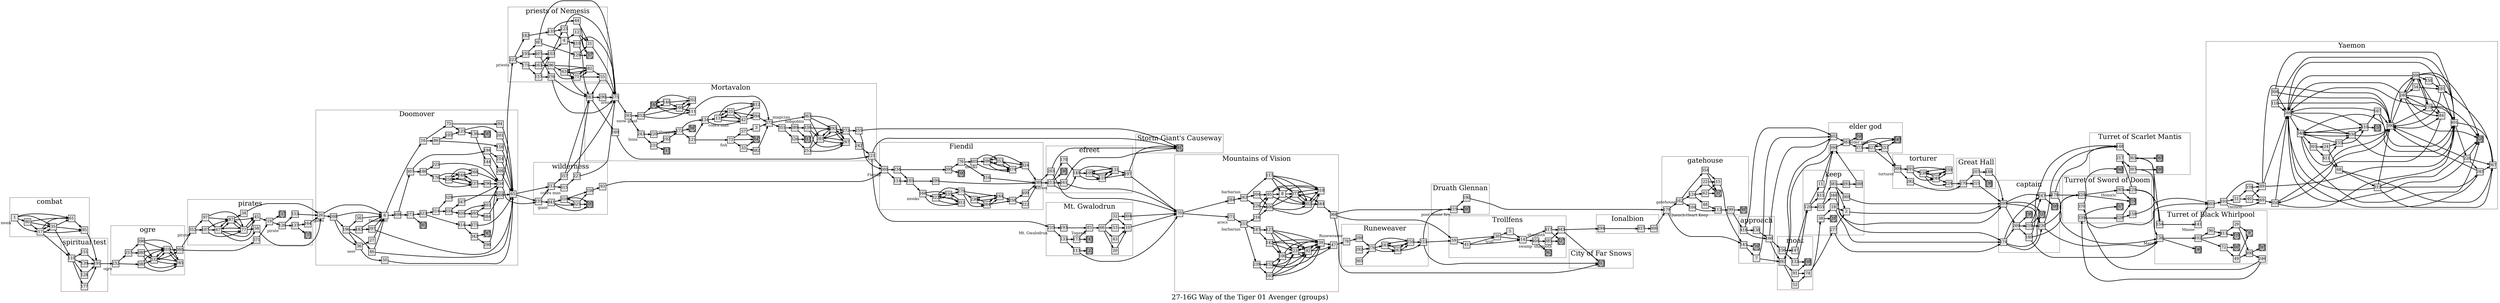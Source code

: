 digraph g{
  graph [ label="27-16G Way of the Tiger 01 Avenger (groups)" rankdir=LR, ordering=out, fontsize=36, nodesep="0.35", ranksep="0.45"];
  node  [shape=rect, penwidth=2, fontsize=20, style=filled, fillcolor=grey90, margin="0,0", labelfloat=true, regular=true, fixedsize=true];
  edge  [labelfloat=true, penwidth=3, fontsize=12];
  // ---;
  // group  : Katz;
  // id     : 27-16;
  // gbid   : 2970;
  // series : Way of the Tiger;
  // title  : Avenger!;
  // author : Mark Smith & Jamie Thomson;
  // credit:;
  // - name : Jeremy Douglass;
  // role : encoder;
  // date : 2018-04-27;
  // render:;
  // - name   : small;
  // styles : gvStyles-small.txt;
  // engine : dot;
  // comment: >;
  // Contains 419 nodes, not 420. Node 356 is missing.;
  // Originally based on the ropable.com JSON encoding.;
  // Simplified and corrected to align with print edition.;
  
  // Notes on skill usage (based on JSON data):;
  // x19 Poison Needles;
  // x14 Acrobatics;
  // x14 Climbing;
  // x5 Escapology;
  // x5 Immunity to Poisons;
  // x3 Arrow Cutting;
  // x3 Feigning Death;
  // x3 Picking Locks;
  
  // Contains groups layouts encoding.;
  // This is the first / test edger file for group layout.;
  
  // ---;
  
  // From | To;
  
  // node labels;
  
  1	[ xlabel="monk" ];
  232	[ xlabel="ogre" ];
  352	[ xlabel="pirate" ];
  126	[ xlabel="pirate" ];
  26	[ xlabel="gates" ];
  36	[ xlabel="seer" ];
  6	[ xlabel="Doomover" ];
  341	[ xlabel="giant" ];
  260	[ xlabel="Fiendil" ];
  168	[ xlabel="monks" ];
  213	[ xlabel="efreet" ];
  405	[ xlabel="monks" ];
  223	[ xlabel="priests" ];
  275	[ xlabel="arena" ];
  315	[ xlabel="cobra man" ];
  252	[ xlabel="snow giant" ];
  243	[ xlabel="lions" ];
  134	[ xlabel="cobra man" ];
  172	[ xlabel="shaggoth" ];
  372	[ xlabel="magician" ];
  73	[ xlabel="fish" ];
  363	[ xlabel="hobgoblin" ];
  210	[ xlabel="Mt. Gwalodrun" ];
  83	[ xlabel="Togawa" ];
  271	[ xlabel="arocs" ];
  262	[ xlabel="barbarian" ];
  251	[ xlabel="barbarian" ];
  78	[ xlabel="Runeweaver" ];
  219	[ xlabel="poor-house fire" ];
  30	[ xlabel="troll" ];
  404	[ xlabel="swamp" ];
  385	[ xlabel="shaggoth" ];
  417	[ xlabel="shaggoth" ];
  179	[ xlabel="Quench-Heart Keep" ];
  162	[ xlabel="gatehouse" ];
  383	[ xlabel="elder god" ];
  309	[ xlabel="torturer" ];
  
  265	[ xlabel="Honoric" ];
  141	[ xlabel="Manse" ];
  130	[ xlabel="Manse" ];
  
  101	[ xlabel="Yaemon" ];
  
  // paths;
  
  1 -> 17;
  1 -> 35;
  1 -> 61;
  1 -> 80;
  2 -> 399;
  3 -> 372;
  4 -> 419;
  4 -> 12;
  5 -> 14;
  6 -> 16;
  6 -> 408;
  7 -> 392;
  7 -> 402;
  8 -> 377;
  8 -> 302;
  8 -> 318;
  9	[ xlabel="E", shape=Msquare, fontsize=20, fillcolor=grey70, xlabel="" ];	// death
  10 -> 70;
  11 -> 398;
  12 -> 21;
  12 -> 37;
  13 -> 25;
  13 -> 42;
  13 -> 412;	// error_JSON_ommitted
  14 -> 417;
  14 -> 404;
  15 -> 145;
  16 -> 75;
  16 -> 86;
  17 -> 35;
  17 -> 61;
  18 -> 174;
  18 -> 2;
  19 -> 126;
  19 -> 115;
  20 -> 10;
  21 -> 275;
  22 -> 31;
  22 -> 15;
  23 -> 92;
  23 -> 39;
  24 -> 155;
  24 -> 68;
  25 -> 42;
  25 -> 13;
  25 -> 412;	// error_JSON_ommitted
  26 -> 6;
  26 -> 208;
  27 -> 6;
  28	[ xlabel="E", shape=Msquare, fontsize=20, fillcolor=grey70, xlabel="" ];	// death
  29 -> 400;
  29 -> 9;
  30 -> 5;
  30 -> 14;
  31	[ xlabel="E", shape=Msquare, fontsize=20, fillcolor=grey70, xlabel="" ];	// death
  32 -> 10;
  32 -> 304;
  33 -> 382;
  33 -> 64;
  34 -> 26;
  35 -> 17;
  35 -> 61;
  36 -> 50;
  36 -> 27;
  37	[ xlabel="E", shape=Msquare, fontsize=20, fillcolor=grey70, xlabel="" ];	// death
  38 -> 18;
  38 -> 28;
  39 -> 92;
  39 -> 23;
  40 -> 69;
  40 -> 89;
  41 -> 14;
  41 -> 30;
  42 -> 25;
  42 -> 13;
  42 -> 412;	// error_JSON_ommitted
  43 -> 10;
  44 -> 21;
  44 -> 37;
  45 -> 19;
  46 -> 6;
  46 -> 65;
  47 -> 78;
  48 -> 112;
  49 -> 400;
  49 -> 9;
  50 -> 65;
  51 -> 40;
  51 -> 378;
  52 -> 74;
  53 -> 10;
  54 -> 181;
  55 -> 283;
  55 -> 275;
  56 -> 6;
  57 -> 3;
  57 -> 64;
  58 -> 26;
  59 -> 41;
  59 -> 30;
  60	[ xlabel="E", shape=Msquare, fontsize=20, fillcolor=grey70, xlabel="" ];	// death
  61 -> 95;
  62 -> 31;
  62 -> 15;
  63 -> 71;
  63 -> 82;
  64	[ xlabel="E", shape=Msquare, fontsize=20, fillcolor=grey70, xlabel="" ];	// death
  65 -> 212;
  65 -> 235;
  66 -> 20;
  66 -> 32;
  66 -> 43;
  66 -> 53;
  67 -> 87;
  67 -> 77;
  68 -> 367;
  68 -> 319;
  69 -> 350;
  70 -> 271;
  70 -> 284;
  71 -> 82;
  71 -> 63;
  72 -> 60;
  72 -> 49;
  73 -> 57;
  73 -> 33;
  73 -> 64;
  74 -> 277;
  74 -> 38;
  75 -> 94;
  75 -> 125;
  76 -> 405;
  76 -> 416;
  77 -> 87;
  77 -> 67;
  77 -> 45;
  78 -> 288;
  79	[ xlabel="E", shape=Msquare, fontsize=20, fillcolor=grey70, xlabel="" ];	// death
  80 -> 17;
  80 -> 35;
  80 -> 61;
  81	[ xlabel="E", shape=Msquare, fontsize=20, fillcolor=grey70, xlabel="" ];	// death
  82 -> 71;
  82 -> 63;
  83 -> 66;
  84 -> 350;
  85 -> 377;
  85 -> 302;
  85 -> 318;
  85 -> 8;
  86 -> 116;
  86 -> 105;
  87 -> 77;
  87 -> 67;
  88	[ xlabel="E", shape=Msquare, fontsize=20, fillcolor=grey70, xlabel="" ];	// death
  89 -> 266;
  89 -> 390;
  89 -> 401;
  90 -> 413;
  91 -> 74;
  91 -> 108;
  92 -> 23;
  92 -> 39;
  93 -> 260;
  94 -> 65;
  95 -> 191;
  96 -> 63;
  96 -> 82;
  96 -> 71;
  97 -> 67;
  97 -> 77;
  97 -> 87;
  98	[ xlabel="E", shape=Msquare, fontsize=20, fillcolor=grey70, xlabel="" ];	// death
  99 -> 88;
  99 -> 418;
  100	[ xlabel="E", shape=Msquare, fontsize=20, fillcolor=grey70, xlabel="" ];	// death
  101 -> 89;
  101 -> 69;
  101 -> 51;
  102 -> 72;
  102 -> 413;
  102 -> 90;	// error_JSON_ommitted
  103 -> 4;
  103 -> 123;
  104 -> 112;
  105 -> 125;
  106 -> 92;
  106 -> 23;
  106 -> 39;
  107 -> 67;
  107 -> 77;
  107 -> 87;
  108	[ xlabel="E", shape=Msquare, fontsize=20, fillcolor=grey70, xlabel="" ];	// death
  109 -> 119;
  109 -> 131;
  110 -> 139;
  110 -> 151;
  110 -> 177;
  110 -> 128;
  111 -> 372;
  112 -> 99;
  113 -> 122;
  113 -> 70;
  114 -> 185;
  115	[ xlabel="E", shape=Msquare, fontsize=20, fillcolor=grey70, xlabel="" ];	// death
  116 -> 65;
  117 -> 302;
  117 -> 377;
  117 -> 318;
  117 -> 8;
  118 -> 266;
  118 -> 390;
  118 -> 401;
  119 -> 131;
  119 -> 109;
  120 -> 11;
  120 -> 355;
  120 -> 415;
  121 -> 73;
  121 -> 134;
  122	[ xlabel="E", shape=Msquare, fontsize=20, fillcolor=grey70, xlabel="" ];	// death
  123 -> 283;
  123 -> 275;
  124 -> 48;
  124 -> 22;
  124 -> 62;
  125 -> 201;
  125 -> 136;
  126 -> 153;
  126 -> 137;
  127 -> 92;
  127 -> 23;
  127 -> 39;
  127 -> 106;
  128 -> 191;
  129 -> 21;
  129 -> 37;
  130 -> 102;
  130 -> 140;
  131 -> 119;
  131 -> 109;
  132 -> 120;
  132 -> 108;
  133 -> 173;
  133 -> 113;
  134 -> 42;
  134 -> 25;
  134 -> 13;
  135 -> 44;
  135 -> 123;
  135 -> 4;
  136 -> 144;
  136 -> 285;
  137 -> 164;
  137 -> 175;
  138 -> 166;
  139 -> 191;
  140	[ xlabel="E", shape=Msquare, fontsize=20, fillcolor=grey70, xlabel="" ];	// death
  141 -> 305;
  142 -> 92;
  142 -> 23;
  142 -> 39;
  142 -> 106;
  143	[ xlabel="E", shape=Msquare, fontsize=20, fillcolor=grey70, xlabel="" ];	// death
  144 -> 254;
  145 -> 79;
  145 -> 7;
  146 -> 184;
  146 -> 202;
  146 -> 160;
  147 -> 120;
  148 -> 361;
  149 -> 131;
  149 -> 109;
  149 -> 119;
  150 -> 181;
  151 -> 191;
  152 -> 92;
  152 -> 23;
  152 -> 39;
  152 -> 106;
  153 -> 26;
  154 -> 361;
  154 -> 141;
  155 -> 340;
  155 -> 330;
  155 -> 410;
  156 -> 147;
  156 -> 132;
  157 -> 376;
  157 -> 103;
  158 -> 305;
  159	[ xlabel="E", shape=Msquare, fontsize=20, fillcolor=grey70, xlabel="" ];	// death
  160 -> 184;
  160 -> 202;
  161 -> 81;
  161 -> 70;
  162 -> 104;
  162 -> 354;
  162 -> 124;
  163 -> 96;
  163 -> 103;
  164 -> 26;
  165 -> 92;
  165 -> 23;
  165 -> 39;
  165 -> 106;
  166 -> 392;
  166 -> 156;
  166 -> 402;
  167 -> 266;
  167 -> 390;
  167 -> 401;
  168 -> 322;
  168 -> 335;
  168 -> 312;
  169 -> 221;
  170 -> 149;
  171 -> 163;
  171 -> 157;
  172 -> 98;
  172 -> 121;
  172 -> 134;
  173 -> 83;
  173 -> 143;
  174 -> 331;
  174 -> 269;
  174 -> 247;
  174 -> 230;
  175	[ xlabel="E", shape=Msquare, fontsize=20, fillcolor=grey70, xlabel="" ];	// death
  176 -> 256;
  176 -> 248;
  176 -> 237;
  177 -> 191;
  178 -> 320;
  178 -> 148;
  178 -> 130;
  179 -> 145;
  179 -> 162;
  180	[ xlabel="E", shape=Msquare, fontsize=20, fillcolor=grey70, xlabel="" ];	// death
  181 -> 266;
  181 -> 390;
  181 -> 401;
  182 -> 135;
  183 -> 297;
  183 -> 6;
  184	[ xlabel="E", shape=Msquare, fontsize=20, fillcolor=grey70, xlabel="" ];	// death
  184 -> 146;
  185 -> 168;
  185 -> 299;
  186 -> 176;
  186 -> 225;
  187 -> 127;
  187 -> 142;
  188 -> 399;
  189 -> 320;
  189 -> 148;
  189 -> 130;
  190 -> 179;
  191 -> 232;
  192 -> 172;
  193 -> 83;
  194 -> 214;
  194 -> 206;
  195 -> 387;
  195 -> 407;
  196 -> 183;
  196 -> 46;
  196 -> 56;
  196 -> 36;
  197 -> 81;
  197 -> 70;
  198	[ xlabel="E", shape=Msquare, fontsize=20, fillcolor=grey70, xlabel="" ];	// death
  199	[ xlabel="E", shape=Msquare, fontsize=20, fillcolor=grey70, xlabel="" ];	// death
  200 -> 100;
  200 -> 76;
  201 -> 65;
  202 -> 184;
  202 -> 160;
  203 -> 81;
  203 -> 70;
  204 -> 406;
  204 -> 85;
  205	[ xlabel="E", shape=Msquare, fontsize=20, fillcolor=grey70, xlabel="" ];	// death
  206 -> 65;
  207 -> 188;
  207 -> 198;
  208 -> 196;
  208 -> 6;
  208 -> 36;
  209	[ xlabel="E", shape=Msquare, fontsize=20, fillcolor=grey70, xlabel="" ];	// death
  210 -> 193;
  210 -> 133;
  211	[ xlabel="E", shape=Msquare, fontsize=20, fillcolor=grey70, xlabel="" ];	// death
  212 -> 357;
  212 -> 315;
  213 -> 149;
  213 -> 180;
  213 -> 161;
  213 -> 170;
  214 -> 65;
  215 -> 399;
  216 -> 406;
  216 -> 85;
  217 -> 397;
  218 -> 331;
  218 -> 247;
  218 -> 230;
  219 -> 205;
  219 -> 190;
  220 -> 172;
  221 -> 260;
  221 -> 81;
  221 -> 210;
  222 -> 289;
  223 -> 195;
  223 -> 171;
  223 -> 182;
  224 -> 270;
  225 -> 254;
  226 -> 406;
  226 -> 85;
  227 -> 283;
  227 -> 275;
  228 -> 245;
  228 -> 367;
  228 -> 266;
  228 -> 390;
  229 -> 154;
  229 -> 130;
  229 -> 217;
  230 -> 320;
  230 -> 148;
  230 -> 130;
  231 -> 192;
  231 -> 211;
  232 -> 257;
  232 -> 280;
  233 -> 219;
  233 -> 313;
  233 -> 59;
  234 -> 200;
  234 -> 185;
  235 -> 341;
  235 -> 212;
  236 -> 264;
  236 -> 244;
  237 -> 248;
  237 -> 256;
  238 -> 249;
  238 -> 259;
  239 -> 165;
  239 -> 152;
  240 -> 54;
  240 -> 306;
  240 -> 84;
  240 -> 266;
  240 -> 401;
  241 -> 263;
  241 -> 250;
  242 -> 221;
  243 -> 231;
  243 -> 220;
  244 -> 264;
  244 -> 236;
  245 -> 266;
  245 -> 390;
  245 -> 367;
  246 -> 339;
  246 -> 370;
  247 -> 209;
  247 -> 178;
  248 -> 237;
  248 -> 256;
  249 -> 238;
  249 -> 259;
  250 -> 241;
  250 -> 263;
  251 -> 239;
  251 -> 216;
  251 -> 187;
  252 -> 184;
  252 -> 160;
  252 -> 202;
  253 -> 281;
  253 -> 293;
  253 -> 267;
  254 -> 223;
  254 -> 235;
  255 -> 260;
  255 -> 81;
  256 -> 237;
  256 -> 248;
  257 -> 380;
  257 -> 396;
  
  258 -> 409;
  258 -> 222;
  259 -> 249;
  259 -> 238;
  260 -> 234;
  260 -> 114;
  261 -> 243;
  261 -> 252;
  262 -> 226;
  262 -> 204;
  262 -> 117;
  263 -> 250;
  263 -> 241;
  264 -> 244;
  264 -> 236;
  265 -> 229;
  265 -> 274;
  266 -> 340;
  266 -> 330;
  266 -> 410;
  267 -> 281;
  267 -> 293;
  268 -> 254;
  269 -> 218;
  269 -> 199;
  269 -> 189;
  270 -> 215;
  270 -> 207;
  271 -> 251;
  272 -> 242;
  272 -> 255;
  273 -> 323;
  273 -> 303;
  274	[ xlabel="E", shape=Msquare, fontsize=20, fillcolor=grey70, xlabel="" ];	// death
  275 -> 261;
  276 -> 250;
  276 -> 241;
  276 -> 263;
  277 -> 174;
  277 -> 2;
  278 -> 84;
  278 -> 306;
  278 -> 240;
  278 -> 266;
  278 -> 401;
  279 -> 236;
  279 -> 244;
  279 -> 264;
  280 -> 332;
  280 -> 310;
  280 -> 345;
  281 -> 293;
  281 -> 267;
  282 -> 270;
  283 -> 290;
  283 -> 169;
  284 -> 262;
  285	[ xlabel="E", shape=Msquare, fontsize=20, fillcolor=grey70, xlabel="" ];	// death
  286 -> 353;
  286 -> 374;
  287	[ xlabel="E", shape=Msquare, fontsize=20, fillcolor=grey70, xlabel="" ];	// death
  288 -> 276;
  289 -> 203;
  289 -> 213;
  290 -> 275;
  291 -> 249;
  291 -> 238;
  291 -> 259;
  292 -> 276;
  293 -> 281;
  293 -> 267;
  294 -> 337;
  295	[ xlabel="E", shape=Msquare, fontsize=20, fillcolor=grey70, xlabel="" ];	// death
  296 -> 254;
  297 -> 65;
  297 -> 6;
  298 -> 254;
  299 -> 289;
  300 -> 179;
  301 -> 411;
  301 -> 24;
  302 -> 377;
  302 -> 318;
  303	[ xlabel="E", shape=Msquare, fontsize=20, fillcolor=grey70, xlabel="" ];	// death
  304 -> 70;
  305 -> 101;
  306 -> 150;
  306 -> 278;
  306 -> 84;
  306 -> 240;
  306 -> 266;
  306 -> 401;
  307 -> 194;
  307 -> 186;
  308 -> 266;
  308 -> 390;
  308 -> 401;
  309 -> 282;
  309 -> 291;
  310 -> 332;
  310 -> 345;
  311	[ xlabel="E", shape=Msquare, fontsize=20, fillcolor=grey70, xlabel="" ];	// death
  312 -> 322;
  312 -> 335;
  313	[ xlabel="E", shape=Msquare, fontsize=20, fillcolor=grey70, xlabel="" ];	// death
  314 -> 329;
  314 -> 334;
  315 -> 227;
  316 -> 325;
  316 -> 295;
  317	[ xlabel="E", shape=Msquare, fontsize=20, fillcolor=grey70, xlabel="" ];	// death
  318 -> 377;
  318 -> 302;
  319 -> 245;
  319 -> 367;
  319 -> 390;
  319 -> 266;
  320 -> 274;
  320 -> 265;
  321 -> 333;
  321 -> 349;
  322 -> 335;
  322 -> 312;
  323 -> 414;
  323 -> 314;
  324 -> 289;
  325 -> 316;
  325 -> 295;
  326 -> 253;
  326 -> 311;
  327	[ xlabel="E", shape=Msquare, fontsize=20, fillcolor=grey70, xlabel="" ];	// death
  328 -> 158;
  328 -> 274;
  329 -> 368;
  330 -> 340;
  330 -> 410;
  330 -> 390;
  330 -> 401;
  331	[ xlabel="E", shape=Msquare, fontsize=20, fillcolor=grey70, xlabel="" ];	// death
  332 -> 310;
  332 -> 345;
  333 -> 321;
  333 -> 349;
  334 -> 359;
  334 -> 347;
  335 -> 312;
  335 -> 322;
  336 -> 93;
  337 -> 300;
  338 -> 281;
  338 -> 293;
  338 -> 267;
  339 -> 317;
  339 -> 328;
  340 -> 301;
  340 -> 330;
  340 -> 410;
  340 -> 390;
  340 -> 401;
  341 -> 316;
  341 -> 325;
  341 -> 295;
  342 -> 298;
  342 -> 287;
  343 -> 294;
  343 -> 313;
  344 -> 366;
  345 -> 332;
  345 -> 310;
  346 -> 399;
  347 -> 254;
  348	[ xlabel="E", shape=Msquare, fontsize=20, fillcolor=grey70, xlabel="" ];	// death
  349	[ xlabel="E", shape=Msquare, fontsize=20, fillcolor=grey70, xlabel="" ];	// death
  350 -> 266;
  350 -> 401;
  350 -> 390;
  351 -> 389;
  351 -> 326;
  352 -> 107;
  352 -> 97;
  353 -> 374;
  353 -> 286;
  354 -> 31;
  354 -> 15;
  355 -> 346;
  355 -> 381;
  357 -> 283;
  357 -> 275;
  358	[ xlabel="E", shape=Msquare, fontsize=20, fillcolor=grey70, xlabel="" ];	// death
  359 -> 395;
  359 -> 403;
  360 -> 371;
  360 -> 352;
  361 -> 364;
  361 -> 130;
  362	[ xlabel="E", shape=Msquare, fontsize=20, fillcolor=grey70, xlabel="" ];	// death
  363 -> 281;
  363 -> 293;
  363 -> 267;
  364	[ xlabel="E", shape=Msquare, fontsize=20, fillcolor=grey70, xlabel="" ];	// death
  365 -> 276;
  366 -> 219;
  366 -> 313;
  366 -> 59;
  367 -> 181;
  368 -> 65;	// error_JSON_as_368_self
  369 -> 399;
  370 -> 348;
  370 -> 305;
  371 -> 19;
  372 -> 363;
  372 -> 351;
  373 -> 333;
  373 -> 321;
  373 -> 349;
  374 -> 286;
  374 -> 353;
  375 -> 65;
  376 -> 283;
  376 -> 275;
  377 -> 302;
  377 -> 318;
  378 -> 69;
  378 -> 89;
  379	[ xlabel="E", shape=Msquare, fontsize=20, fillcolor=grey70, xlabel="" ];	// death
  380 -> 332;
  380 -> 310;
  380 -> 345;
  381 -> 174;
  381 -> 2;
  381 -> 369;
  381 -> 393;
  382 -> 372;
  383 -> 358;
  383 -> 373;
  384 -> 368;
  385 -> 343;
  385 -> 327;
  386	[ xlabel="E", shape=Msquare, fontsize=20, fillcolor=grey70, xlabel="" ];	// death
  387 -> 129;
  387 -> 275;
  388 -> 398;
  389 -> 338;
  389 -> 311;
  390 -> 84;
  390 -> 306;
  390 -> 278;
  390 -> 240;
  391	[ xlabel="E", shape=Msquare, fontsize=20, fillcolor=grey70, xlabel="" ];	// death
  392 -> 52;
  392 -> 91;
  393 -> 388;
  394 -> 372;
  395 -> 384;
  395 -> 403;
  396 -> 332;
  396 -> 310;
  396 -> 345;
  397 -> 386;
  397 -> 130;
  398 -> 383;
  398 -> 392;
  399 -> 331;
  399 -> 269;
  399 -> 247;
  399 -> 230;
  400 -> 246;
  400 -> 391;
  401 -> 367;
  401 -> 228;
  402 -> 392;
  402 -> 383;
  403 -> 254;
  404 -> 385;
  404 -> 362;
  405 -> 353;
  405 -> 374;
  405 -> 286;
  406 -> 377;
  406 -> 302;
  406 -> 318;
  406 -> 8;
  407 -> 376;
  407 -> 103;
  408 -> 307;
  408 -> 273;
  409 -> 289;
  410 -> 167;
  410 -> 159;
  411 -> 155;
  411 -> 68;
  413 -> 29;
  413 -> 379;
  414 -> 342;
  414 -> 375;
  415 -> 398;
  416 -> 289;
  417 -> 343;
  417 -> 327;
  418 -> 138;
  418 -> 402;
  418 -> 166;
  419 -> 283;
  419 -> 275;
  420	[ xlabel="E", shape=Msquare, fontsize=20, fillcolor=grey70, xlabel="" ];	// complete
  
  // victories;
  
  17 -> 110;
  23 -> 47;
  25 -> 394;
  35 -> 110;
  39 -> 47;
  42 -> 394;
  67 -> 58;
  71 -> 55;
  77 -> 58;
  82 -> 55;
  87 -> 34;
  92 -> 47;
  119 -> 197;
  131 -> 197;
  160 -> 111;
  228 -> 420;
  237 -> 296;
  238 -> 224;
  240 -> 420;
  244 -> 258;
  248 -> 268;
  249 -> 224;
  250 -> 233;
  256 -> 268;
  263 -> 233;
  264 -> 258;
  278 -> 420;
  281 -> 272;
  286 -> 324;
  293 -> 272;
  302 -> 344;
  306 -> 420;
  310 -> 360;
  316 -> 336;
  319 -> 420;
  321 -> 309;
  322 -> 279;
  325 -> 336;
  332 -> 360;
  333 -> 309;
  335 -> 279;
  340 -> 420;
  353 -> 324;
  374 -> 324;
  377 -> 344;
  184 -> 111;
  
  // defeats;
  
  17 -> 95;
  35 -> 95;
  67 -> 45;
  77 -> 45;
  87 -> 45;
  
  // groups;
  
  subgraph cluster_combat {
    label="combat";
    1;  17;  35;  61;  80;  95;
  }
  subgraph cluster_spiritualtest {
    label="spiritual test";
    110;  128;  139;  151;  177;  191;
  }
  subgraph cluster_ogre {
    label="ogre";
    232;  257;  280;  310;  332;  345;  360;  380;  380;  396;
  }
  subgraph cluster_pirates {
    label="pirates";
    19;  34;  45;  58;  67;  77;  87;  97;  107;  115;  126;  137;  153;  164;  175;  352;  371;
  }
  subgraph cluster_Doomover {
    label="Doomover";
    6;  16;  26;  27;  36;  46;  50;  56;  65;  75;  86;  94;  105;  116;  125;  136;  144;  176;  183;  186;  194;  196;  201;  206;  208;  214;  225;  237;  248;  254;  256;  268;  273;  285;  287;  296;  297;  298;  303;  307;  314;  323;  329;  334;  342;  347;  359;  368;  375;  384;  395;  403;  408;  414;
  }
  subgraph cluster_wilderness {
    label="wilderness";
    235;  212;  315;  227;  357;  93;  341;  316;  325;  295;  336;  93;
  }
  subgraph cluster_priestsofNemesis {
    label="priests of Nemesis";
    223;  171;  163;  195;  96;  407;  157;  182;  63;  376;  103;  135;  71;  123;  4;  82;  387;  419;  55;  129;  12;  44;  21;  37;
  }
  subgraph cluster_Mortavalon {
    label="Mortavalon";
    283;  290;  169;  221;  275;  261;  243;  252;  231;  220;  184;  192;  211;  146;  172;  160;  98;  121;  202;  111;  134;  13;  25;  73;  42;  57;  33;  412;  394;  3;  382;  3;  382;  64;  372;  351;  389;  326;  338;  253;  311;  363;  281;  293;  267;  272;  242;  221;  255;
  }
  subgraph cluster_Fiendil {
    label="Fiendil";
    260;  234;  114;  200;  185;  100;  168;  299;  322;  335;  76;  312;  279;  405;  416;  236;  286;  264;  286;  264;  353;  244;  374;  258;  324;  409;  222;  289;
  }
  subgraph cluster_efreet {
    label="efreet";
    213;  180;  161;  170;  149;  119;  109;  119;  197;  131;  203;
  }
  subgraph cluster_MtGwalodrun {
    label="Mt. Gwalodrun";
    210;  193;  133;  173;  113;  83;  143;  122;  66;  20;  32;  43;  53;  10;  304;
  }
  subgraph cluster_MountainsofVision {
    label="Mountains of Vision";
    70;  284;  271;  262;  251;  226;  204;  239;  216;  187;  117;  406;  85;  165;  152;  127;  142;  8;  106;  377;  23;  302;  92;  318;  344;  39;  47;  366;
  }
  subgraph cluster_StormGiantsCauseway {
    label="Storm Giant's Causeway";
    81;
  }
  subgraph cluster_CityofFarSnows {
    label="City of Far Snows";
    313;
  }
  subgraph cluster_Runeweaver {
    label="Runeweaver";
    78;  288;  292;  365;  276;  241;  263;  250;  233;
  }
  subgraph cluster_Trollfens {
    label="Trollfens";
    59;  41;  30;  5;  14;  404;  385;  362;  417;  343;  327;
  }
  subgraph cluster_DruathGlennan {
    label="Druath Glennan";
    219;  205;  190;
  }
  subgraph cluster_Ionalbion {
    label="Ionalbion";
    294;  337;  300;
  }
  subgraph cluster_gatehouse {
    label="gatehouse";
    179;  162;  104;  124;  48;  22;  62;  354;  31;  15;  112;  99;  88;
  }
  subgraph cluster_approach {
    label="approach";
    145;  79;  7;  138;  166;  418;
  }
  subgraph cluster_keep {
    label="keep";
    120;  11;  355;  415;  38;  28;  381;  393;  388;  369;  346;  277;  18;  2;
  }
  subgraph cluster_moat {
    label="moat";
    392;  91;  52;  108;  74;  156;  132;  147;
  }
  subgraph cluster_eldergod {
    label="elder god";
    402;  398;  383;  373;  358;  321;  333;  349;
  }
  subgraph cluster_torturer {
    label="torturer";
    309;  282;  291;  238;  249;  259;  224;
  }
  subgraph cluster_GreatHall {
    label="Great Hall";
    270;  215;  207;  188;  198;
  }
  subgraph cluster_captain {
    label="captain";
    174;  399;  269;  218;  331;  247;  199;  230;  209;  178;  189;
  }
  subgraph cluster_TurretofScarletMantis {
    label="Turret of Scarlet Mantis";
    148;  361;  364;  217;  397;  386;  348;
  }
  subgraph cluster_TurretofSwordofDoom {
    label="Turret of Sword of Doom";
    320;  265;  229;  274;  370;  339;  317;  328;  158;
  }
  subgraph cluster_TurretofBlackWhirlpool {
    label="Turret of Black Whirlpool";
    130;  154;  141;  140;  102;  90;  413;  72;  379;  29;  60;  49;  9;  400;  391;  246;
  }
  subgraph cluster_Yaemon {
    label="Yaemon";
    40;  51;  54;  68;  69;  84;  89;  24;  101;  118;  150;  155;  159;  167;  181;  228;  240;  245;  266;  278;  301;  305;  306;  308;  319;  330;  340;  350;  367;  378;  390;  401;  410;  411;  420;
  }
}

